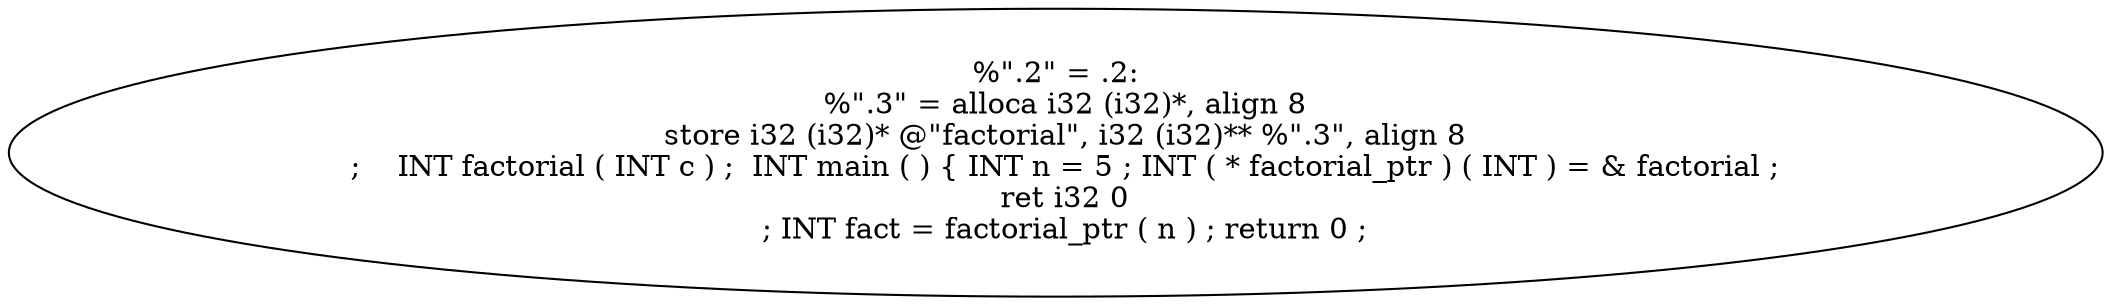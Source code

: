digraph AST {
  "139136233478064" [label="%\".2\" = .2:
  %\".3\" = alloca i32 (i32)*, align 8
  store i32 (i32)* @\"factorial\", i32 (i32)** %\".3\", align 8
  ;    INT factorial ( INT c ) ;  INT main ( ) { INT n = 5 ; INT ( * factorial_ptr ) ( INT ) = & factorial ;
  ret i32 0
  ; INT fact = factorial_ptr ( n ) ; return 0 ;"];
}
